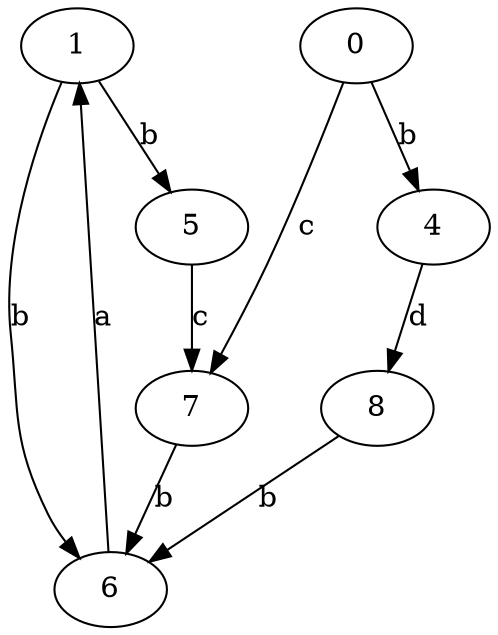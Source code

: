 strict digraph  {
1;
4;
5;
6;
7;
8;
0;
1 -> 5  [label=b];
1 -> 6  [label=b];
4 -> 8  [label=d];
5 -> 7  [label=c];
6 -> 1  [label=a];
7 -> 6  [label=b];
8 -> 6  [label=b];
0 -> 4  [label=b];
0 -> 7  [label=c];
}
